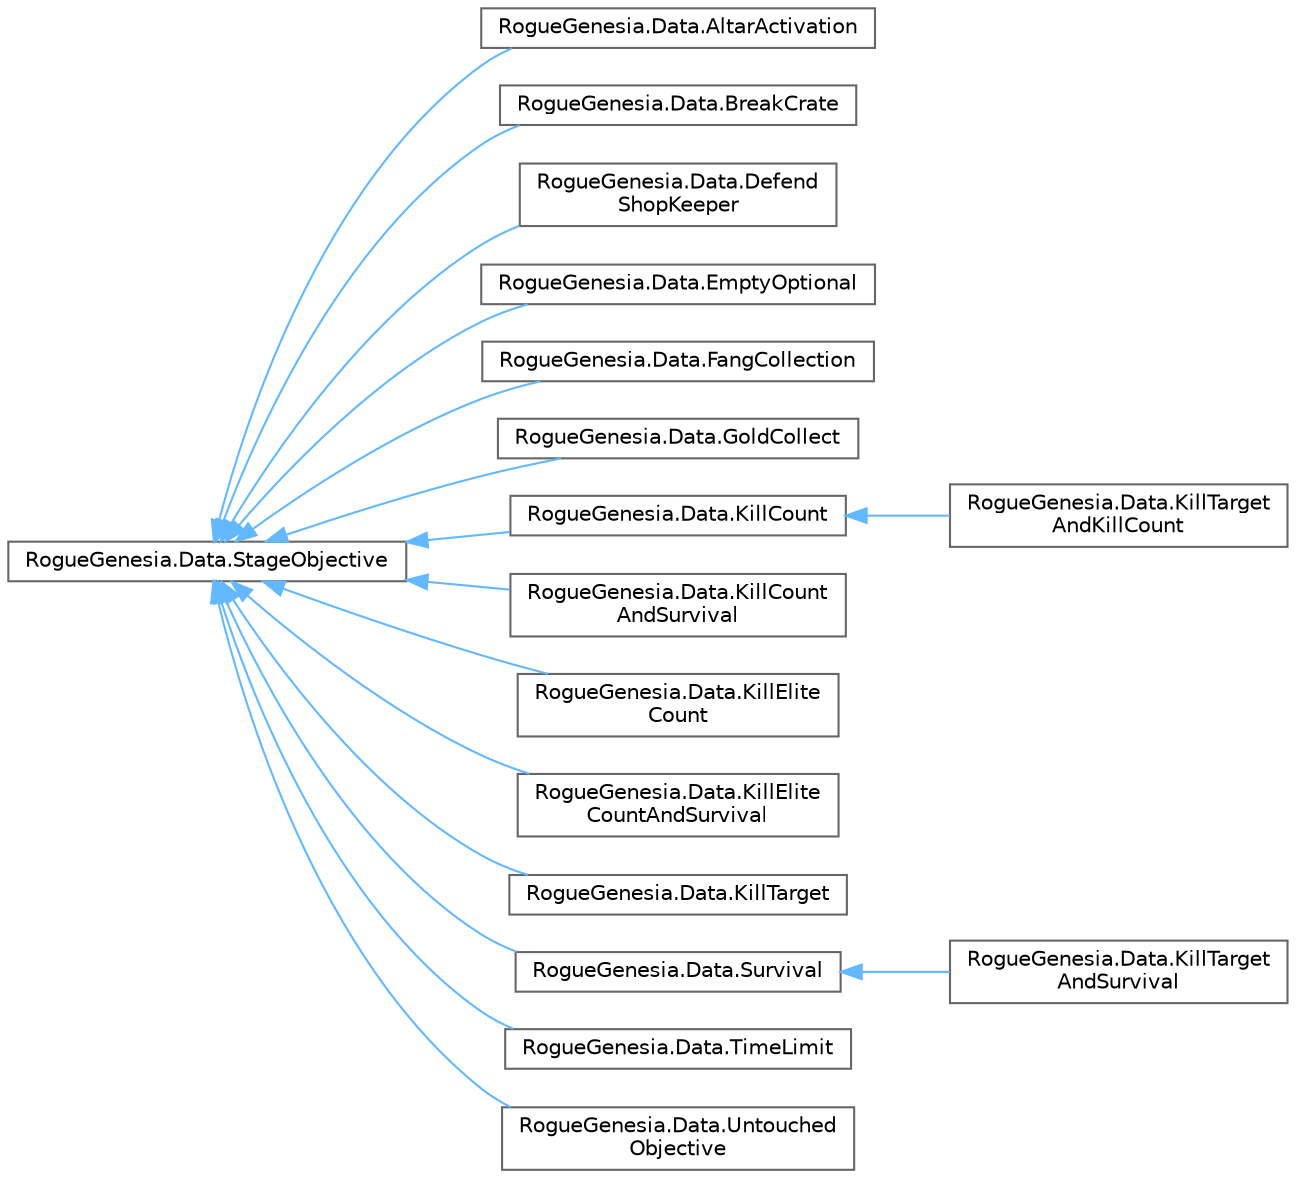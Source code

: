 digraph "Graphical Class Hierarchy"
{
 // LATEX_PDF_SIZE
  bgcolor="transparent";
  edge [fontname=Helvetica,fontsize=10,labelfontname=Helvetica,labelfontsize=10];
  node [fontname=Helvetica,fontsize=10,shape=box,height=0.2,width=0.4];
  rankdir="LR";
  Node0 [label="RogueGenesia.Data.StageObjective",height=0.2,width=0.4,color="grey40", fillcolor="white", style="filled",URL="$class_rogue_genesia_1_1_data_1_1_stage_objective.html",tooltip=" "];
  Node0 -> Node1 [dir="back",color="steelblue1",style="solid"];
  Node1 [label="RogueGenesia.Data.AltarActivation",height=0.2,width=0.4,color="grey40", fillcolor="white", style="filled",URL="$class_rogue_genesia_1_1_data_1_1_altar_activation.html",tooltip=" "];
  Node0 -> Node2 [dir="back",color="steelblue1",style="solid"];
  Node2 [label="RogueGenesia.Data.BreakCrate",height=0.2,width=0.4,color="grey40", fillcolor="white", style="filled",URL="$class_rogue_genesia_1_1_data_1_1_break_crate.html",tooltip=" "];
  Node0 -> Node3 [dir="back",color="steelblue1",style="solid"];
  Node3 [label="RogueGenesia.Data.Defend\lShopKeeper",height=0.2,width=0.4,color="grey40", fillcolor="white", style="filled",URL="$class_rogue_genesia_1_1_data_1_1_defend_shop_keeper.html",tooltip=" "];
  Node0 -> Node4 [dir="back",color="steelblue1",style="solid"];
  Node4 [label="RogueGenesia.Data.EmptyOptional",height=0.2,width=0.4,color="grey40", fillcolor="white", style="filled",URL="$class_rogue_genesia_1_1_data_1_1_empty_optional.html",tooltip=" "];
  Node0 -> Node5 [dir="back",color="steelblue1",style="solid"];
  Node5 [label="RogueGenesia.Data.FangCollection",height=0.2,width=0.4,color="grey40", fillcolor="white", style="filled",URL="$class_rogue_genesia_1_1_data_1_1_fang_collection.html",tooltip=" "];
  Node0 -> Node6 [dir="back",color="steelblue1",style="solid"];
  Node6 [label="RogueGenesia.Data.GoldCollect",height=0.2,width=0.4,color="grey40", fillcolor="white", style="filled",URL="$class_rogue_genesia_1_1_data_1_1_gold_collect.html",tooltip=" "];
  Node0 -> Node7 [dir="back",color="steelblue1",style="solid"];
  Node7 [label="RogueGenesia.Data.KillCount",height=0.2,width=0.4,color="grey40", fillcolor="white", style="filled",URL="$class_rogue_genesia_1_1_data_1_1_kill_count.html",tooltip=" "];
  Node7 -> Node8 [dir="back",color="steelblue1",style="solid"];
  Node8 [label="RogueGenesia.Data.KillTarget\lAndKillCount",height=0.2,width=0.4,color="grey40", fillcolor="white", style="filled",URL="$class_rogue_genesia_1_1_data_1_1_kill_target_and_kill_count.html",tooltip=" "];
  Node0 -> Node9 [dir="back",color="steelblue1",style="solid"];
  Node9 [label="RogueGenesia.Data.KillCount\lAndSurvival",height=0.2,width=0.4,color="grey40", fillcolor="white", style="filled",URL="$class_rogue_genesia_1_1_data_1_1_kill_count_and_survival.html",tooltip=" "];
  Node0 -> Node10 [dir="back",color="steelblue1",style="solid"];
  Node10 [label="RogueGenesia.Data.KillElite\lCount",height=0.2,width=0.4,color="grey40", fillcolor="white", style="filled",URL="$class_rogue_genesia_1_1_data_1_1_kill_elite_count.html",tooltip=" "];
  Node0 -> Node11 [dir="back",color="steelblue1",style="solid"];
  Node11 [label="RogueGenesia.Data.KillElite\lCountAndSurvival",height=0.2,width=0.4,color="grey40", fillcolor="white", style="filled",URL="$class_rogue_genesia_1_1_data_1_1_kill_elite_count_and_survival.html",tooltip=" "];
  Node0 -> Node12 [dir="back",color="steelblue1",style="solid"];
  Node12 [label="RogueGenesia.Data.KillTarget",height=0.2,width=0.4,color="grey40", fillcolor="white", style="filled",URL="$class_rogue_genesia_1_1_data_1_1_kill_target.html",tooltip=" "];
  Node0 -> Node13 [dir="back",color="steelblue1",style="solid"];
  Node13 [label="RogueGenesia.Data.Survival",height=0.2,width=0.4,color="grey40", fillcolor="white", style="filled",URL="$class_rogue_genesia_1_1_data_1_1_survival.html",tooltip=" "];
  Node13 -> Node14 [dir="back",color="steelblue1",style="solid"];
  Node14 [label="RogueGenesia.Data.KillTarget\lAndSurvival",height=0.2,width=0.4,color="grey40", fillcolor="white", style="filled",URL="$class_rogue_genesia_1_1_data_1_1_kill_target_and_survival.html",tooltip=" "];
  Node0 -> Node15 [dir="back",color="steelblue1",style="solid"];
  Node15 [label="RogueGenesia.Data.TimeLimit",height=0.2,width=0.4,color="grey40", fillcolor="white", style="filled",URL="$class_rogue_genesia_1_1_data_1_1_time_limit.html",tooltip=" "];
  Node0 -> Node16 [dir="back",color="steelblue1",style="solid"];
  Node16 [label="RogueGenesia.Data.Untouched\lObjective",height=0.2,width=0.4,color="grey40", fillcolor="white", style="filled",URL="$class_rogue_genesia_1_1_data_1_1_untouched_objective.html",tooltip=" "];
}
